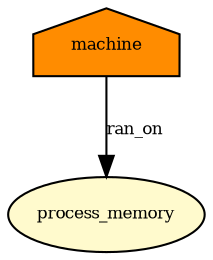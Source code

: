 digraph RGL__DirectedAdjacencyGraph {machine[fontsize = 8,label = machine,shape = house, fillcolor="#ff8c00", style = filled]

process_memory[fontsize = 8,label = process_memory,shape = ellipse, fillcolor="#fffacd", style = filled]

machine -> process_memory[fontsize = 8,label = ran_on]

}